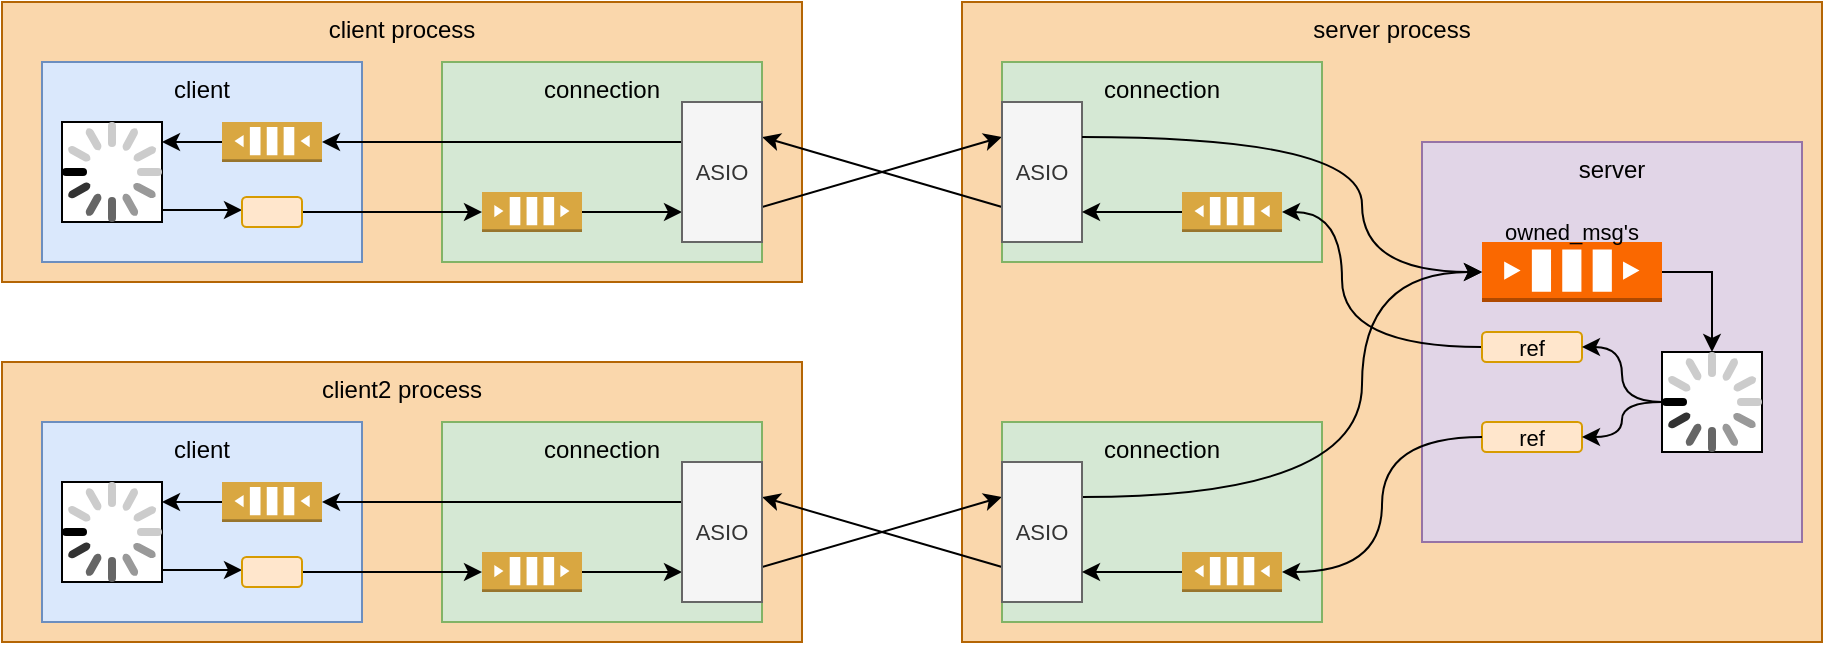 <mxfile version="21.1.2" type="device">
  <diagram name="Page-1" id="VmwjMLh0m2aZKeUJUhS9">
    <mxGraphModel dx="1500" dy="1190" grid="1" gridSize="10" guides="1" tooltips="1" connect="1" arrows="1" fold="1" page="0" pageScale="1" pageWidth="850" pageHeight="1100" math="0" shadow="0">
      <root>
        <mxCell id="0" />
        <mxCell id="1" parent="0" />
        <mxCell id="L2Zg9XjhLKQAPyECAZR8-90" value="server process" style="rounded=0;whiteSpace=wrap;html=1;verticalAlign=top;fillColor=#fad7ac;strokeColor=#b46504;" vertex="1" parent="1">
          <mxGeometry x="420" y="280" width="430" height="320" as="geometry" />
        </mxCell>
        <mxCell id="L2Zg9XjhLKQAPyECAZR8-89" value="client2 process" style="rounded=0;whiteSpace=wrap;html=1;verticalAlign=top;fillColor=#fad7ac;strokeColor=#b46504;" vertex="1" parent="1">
          <mxGeometry x="-60" y="460" width="400" height="140" as="geometry" />
        </mxCell>
        <mxCell id="L2Zg9XjhLKQAPyECAZR8-88" value="client process" style="rounded=0;whiteSpace=wrap;html=1;verticalAlign=top;fillColor=#fad7ac;strokeColor=#b46504;" vertex="1" parent="1">
          <mxGeometry x="-60" y="280" width="400" height="140" as="geometry" />
        </mxCell>
        <mxCell id="L2Zg9XjhLKQAPyECAZR8-18" value="connection" style="rounded=0;whiteSpace=wrap;html=1;fillColor=#d5e8d4;strokeColor=#82b366;verticalAlign=top;" vertex="1" parent="1">
          <mxGeometry x="160" y="310" width="160" height="100" as="geometry" />
        </mxCell>
        <mxCell id="L2Zg9XjhLKQAPyECAZR8-1" value="client" style="rounded=0;whiteSpace=wrap;html=1;fillColor=#dae8fc;strokeColor=#6c8ebf;verticalAlign=top;" vertex="1" parent="1">
          <mxGeometry x="-40" y="310" width="160" height="100" as="geometry" />
        </mxCell>
        <mxCell id="L2Zg9XjhLKQAPyECAZR8-10" value="" style="group" vertex="1" connectable="0" parent="1">
          <mxGeometry x="-30" y="340" width="50" height="50" as="geometry" />
        </mxCell>
        <mxCell id="L2Zg9XjhLKQAPyECAZR8-9" value="" style="rounded=0;whiteSpace=wrap;html=1;" vertex="1" parent="L2Zg9XjhLKQAPyECAZR8-10">
          <mxGeometry width="50" height="50" as="geometry" />
        </mxCell>
        <mxCell id="L2Zg9XjhLKQAPyECAZR8-8" value="" style="html=1;verticalLabelPosition=bottom;labelBackgroundColor=#ffffff;verticalAlign=top;shadow=0;dashed=0;strokeWidth=2;shape=mxgraph.ios7.misc.loading_circle;" vertex="1" parent="L2Zg9XjhLKQAPyECAZR8-10">
          <mxGeometry width="50" height="50" as="geometry" />
        </mxCell>
        <mxCell id="L2Zg9XjhLKQAPyECAZR8-29" style="edgeStyle=elbowEdgeStyle;shape=connector;rounded=0;orthogonalLoop=1;jettySize=auto;elbow=vertical;html=1;labelBackgroundColor=default;strokeColor=default;fontFamily=Helvetica;fontSize=11;fontColor=default;endArrow=classic;" edge="1" parent="1" source="L2Zg9XjhLKQAPyECAZR8-11" target="L2Zg9XjhLKQAPyECAZR8-27">
          <mxGeometry relative="1" as="geometry" />
        </mxCell>
        <mxCell id="L2Zg9XjhLKQAPyECAZR8-11" value="" style="outlineConnect=0;dashed=0;verticalLabelPosition=bottom;verticalAlign=top;align=center;html=1;shape=mxgraph.aws3.queue;fillColor=#D9A741;gradientColor=none;" vertex="1" parent="1">
          <mxGeometry x="180" y="375" width="50" height="20" as="geometry" />
        </mxCell>
        <mxCell id="L2Zg9XjhLKQAPyECAZR8-14" style="edgeStyle=elbowEdgeStyle;rounded=0;orthogonalLoop=1;jettySize=auto;html=1;exitX=1;exitY=0.5;exitDx=0;exitDy=0;exitPerimeter=0;elbow=vertical;" edge="1" parent="1" source="L2Zg9XjhLKQAPyECAZR8-13" target="L2Zg9XjhLKQAPyECAZR8-9">
          <mxGeometry relative="1" as="geometry" />
        </mxCell>
        <mxCell id="L2Zg9XjhLKQAPyECAZR8-13" value="" style="outlineConnect=0;dashed=0;verticalLabelPosition=bottom;verticalAlign=top;align=center;html=1;shape=mxgraph.aws3.queue;fillColor=#D9A741;gradientColor=none;flipH=1;" vertex="1" parent="1">
          <mxGeometry x="50" y="340" width="50" height="20" as="geometry" />
        </mxCell>
        <mxCell id="L2Zg9XjhLKQAPyECAZR8-26" style="shape=connector;rounded=0;orthogonalLoop=1;jettySize=auto;elbow=vertical;html=1;labelBackgroundColor=default;strokeColor=default;fontFamily=Helvetica;fontSize=11;fontColor=default;endArrow=classic;" edge="1" parent="1" source="L2Zg9XjhLKQAPyECAZR8-46" target="L2Zg9XjhLKQAPyECAZR8-11">
          <mxGeometry relative="1" as="geometry">
            <mxPoint x="99.994" y="385.111" as="sourcePoint" />
          </mxGeometry>
        </mxCell>
        <mxCell id="L2Zg9XjhLKQAPyECAZR8-16" style="edgeStyle=elbowEdgeStyle;shape=connector;rounded=0;orthogonalLoop=1;jettySize=auto;elbow=vertical;html=1;labelBackgroundColor=default;strokeColor=default;fontFamily=Helvetica;fontSize=11;fontColor=default;endArrow=classic;" edge="1" parent="1" source="L2Zg9XjhLKQAPyECAZR8-9" target="L2Zg9XjhLKQAPyECAZR8-46">
          <mxGeometry relative="1" as="geometry">
            <mxPoint x="50.0" y="385.0" as="targetPoint" />
          </mxGeometry>
        </mxCell>
        <mxCell id="L2Zg9XjhLKQAPyECAZR8-30" style="edgeStyle=elbowEdgeStyle;shape=connector;rounded=0;orthogonalLoop=1;jettySize=auto;elbow=vertical;html=1;labelBackgroundColor=default;strokeColor=default;fontFamily=Helvetica;fontSize=11;fontColor=default;endArrow=classic;" edge="1" parent="1" source="L2Zg9XjhLKQAPyECAZR8-27" target="L2Zg9XjhLKQAPyECAZR8-13">
          <mxGeometry relative="1" as="geometry" />
        </mxCell>
        <mxCell id="L2Zg9XjhLKQAPyECAZR8-44" style="shape=connector;rounded=0;orthogonalLoop=1;jettySize=auto;elbow=vertical;html=1;exitX=1;exitY=0.75;exitDx=0;exitDy=0;entryX=0;entryY=0.25;entryDx=0;entryDy=0;labelBackgroundColor=default;strokeColor=default;fontFamily=Helvetica;fontSize=11;fontColor=default;endArrow=classic;" edge="1" parent="1" source="L2Zg9XjhLKQAPyECAZR8-27" target="L2Zg9XjhLKQAPyECAZR8-43">
          <mxGeometry relative="1" as="geometry" />
        </mxCell>
        <mxCell id="L2Zg9XjhLKQAPyECAZR8-45" style="rounded=0;orthogonalLoop=1;jettySize=auto;elbow=vertical;html=1;exitX=0;exitY=0.75;exitDx=0;exitDy=0;entryX=1;entryY=0.25;entryDx=0;entryDy=0;labelBackgroundColor=default;strokeColor=default;fontFamily=Helvetica;fontSize=11;fontColor=default;endArrow=classic;" edge="1" parent="1" source="L2Zg9XjhLKQAPyECAZR8-43" target="L2Zg9XjhLKQAPyECAZR8-27">
          <mxGeometry relative="1" as="geometry" />
        </mxCell>
        <mxCell id="L2Zg9XjhLKQAPyECAZR8-27" value="ASIO" style="rounded=0;whiteSpace=wrap;html=1;fontFamily=Helvetica;fontSize=11;fontColor=#333333;fillColor=#f5f5f5;strokeColor=#666666;" vertex="1" parent="1">
          <mxGeometry x="280" y="330" width="40" height="70" as="geometry" />
        </mxCell>
        <mxCell id="L2Zg9XjhLKQAPyECAZR8-40" value="connection" style="rounded=0;whiteSpace=wrap;html=1;fillColor=#d5e8d4;strokeColor=#82b366;verticalAlign=top;" vertex="1" parent="1">
          <mxGeometry x="440" y="310" width="160" height="100" as="geometry" />
        </mxCell>
        <mxCell id="L2Zg9XjhLKQAPyECAZR8-43" value="ASIO" style="rounded=0;whiteSpace=wrap;html=1;fontFamily=Helvetica;fontSize=11;fontColor=#333333;fillColor=#f5f5f5;strokeColor=#666666;" vertex="1" parent="1">
          <mxGeometry x="440" y="330" width="40" height="70" as="geometry" />
        </mxCell>
        <mxCell id="L2Zg9XjhLKQAPyECAZR8-46" value="" style="rounded=1;whiteSpace=wrap;html=1;fontFamily=Helvetica;fontSize=11;fillColor=#ffe6cc;strokeColor=#d79b00;" vertex="1" parent="1">
          <mxGeometry x="60" y="377.5" width="30" height="15" as="geometry" />
        </mxCell>
        <mxCell id="L2Zg9XjhLKQAPyECAZR8-48" style="edgeStyle=elbowEdgeStyle;shape=connector;rounded=0;orthogonalLoop=1;jettySize=auto;elbow=vertical;html=1;exitX=1;exitY=0.5;exitDx=0;exitDy=0;exitPerimeter=0;labelBackgroundColor=default;strokeColor=default;fontFamily=Helvetica;fontSize=11;fontColor=default;endArrow=classic;" edge="1" parent="1" source="L2Zg9XjhLKQAPyECAZR8-47" target="L2Zg9XjhLKQAPyECAZR8-43">
          <mxGeometry relative="1" as="geometry" />
        </mxCell>
        <mxCell id="L2Zg9XjhLKQAPyECAZR8-47" value="" style="outlineConnect=0;dashed=0;verticalLabelPosition=bottom;verticalAlign=top;align=center;html=1;shape=mxgraph.aws3.queue;fillColor=#D9A741;gradientColor=none;flipH=1;" vertex="1" parent="1">
          <mxGeometry x="530" y="375" width="50" height="20" as="geometry" />
        </mxCell>
        <mxCell id="L2Zg9XjhLKQAPyECAZR8-49" value="server" style="rounded=0;whiteSpace=wrap;html=1;fillColor=#e1d5e7;strokeColor=#9673a6;verticalAlign=top;" vertex="1" parent="1">
          <mxGeometry x="650" y="350" width="190" height="200" as="geometry" />
        </mxCell>
        <mxCell id="L2Zg9XjhLKQAPyECAZR8-55" style="edgeStyle=orthogonalEdgeStyle;shape=connector;rounded=0;orthogonalLoop=1;jettySize=auto;elbow=vertical;html=1;exitX=1;exitY=0.5;exitDx=0;exitDy=0;exitPerimeter=0;labelBackgroundColor=default;strokeColor=default;fontFamily=Helvetica;fontSize=11;fontColor=default;endArrow=classic;" edge="1" parent="1" source="L2Zg9XjhLKQAPyECAZR8-50" target="L2Zg9XjhLKQAPyECAZR8-53">
          <mxGeometry relative="1" as="geometry" />
        </mxCell>
        <mxCell id="L2Zg9XjhLKQAPyECAZR8-50" value="" style="outlineConnect=0;dashed=0;verticalLabelPosition=bottom;verticalAlign=top;align=center;html=1;shape=mxgraph.aws3.queue;fillColor=#fa6800;fontColor=#000000;strokeColor=#C73500;" vertex="1" parent="1">
          <mxGeometry x="680" y="400" width="90" height="30" as="geometry" />
        </mxCell>
        <mxCell id="L2Zg9XjhLKQAPyECAZR8-51" style="edgeStyle=orthogonalEdgeStyle;shape=connector;rounded=0;orthogonalLoop=1;jettySize=auto;elbow=vertical;html=1;exitX=1;exitY=0.25;exitDx=0;exitDy=0;labelBackgroundColor=default;strokeColor=default;fontFamily=Helvetica;fontSize=11;fontColor=default;endArrow=classic;curved=1;" edge="1" parent="1" source="L2Zg9XjhLKQAPyECAZR8-43" target="L2Zg9XjhLKQAPyECAZR8-50">
          <mxGeometry relative="1" as="geometry">
            <Array as="points">
              <mxPoint x="620" y="348" />
              <mxPoint x="620" y="415" />
            </Array>
          </mxGeometry>
        </mxCell>
        <mxCell id="L2Zg9XjhLKQAPyECAZR8-52" value="" style="group" vertex="1" connectable="0" parent="1">
          <mxGeometry x="770" y="455" width="50" height="50" as="geometry" />
        </mxCell>
        <mxCell id="L2Zg9XjhLKQAPyECAZR8-53" value="" style="rounded=0;whiteSpace=wrap;html=1;" vertex="1" parent="L2Zg9XjhLKQAPyECAZR8-52">
          <mxGeometry width="50.0" height="50.0" as="geometry" />
        </mxCell>
        <mxCell id="L2Zg9XjhLKQAPyECAZR8-54" value="" style="html=1;verticalLabelPosition=bottom;labelBackgroundColor=#ffffff;verticalAlign=top;shadow=0;dashed=0;strokeWidth=2;shape=mxgraph.ios7.misc.loading_circle;" vertex="1" parent="L2Zg9XjhLKQAPyECAZR8-52">
          <mxGeometry width="50.0" height="50.0" as="geometry" />
        </mxCell>
        <mxCell id="L2Zg9XjhLKQAPyECAZR8-57" style="edgeStyle=orthogonalEdgeStyle;shape=connector;rounded=0;orthogonalLoop=1;jettySize=auto;elbow=vertical;html=1;labelBackgroundColor=default;strokeColor=default;fontFamily=Helvetica;fontSize=11;fontColor=default;endArrow=classic;curved=1;entryX=0;entryY=0.5;entryDx=0;entryDy=0;entryPerimeter=0;" edge="1" parent="1" source="L2Zg9XjhLKQAPyECAZR8-56" target="L2Zg9XjhLKQAPyECAZR8-47">
          <mxGeometry relative="1" as="geometry">
            <Array as="points">
              <mxPoint x="610" y="453" />
              <mxPoint x="610" y="385" />
            </Array>
          </mxGeometry>
        </mxCell>
        <mxCell id="L2Zg9XjhLKQAPyECAZR8-56" value="ref" style="rounded=1;whiteSpace=wrap;html=1;fontFamily=Helvetica;fontSize=11;fillColor=#ffe6cc;strokeColor=#d79b00;" vertex="1" parent="1">
          <mxGeometry x="680" y="445" width="50" height="15" as="geometry" />
        </mxCell>
        <mxCell id="L2Zg9XjhLKQAPyECAZR8-59" style="edgeStyle=orthogonalEdgeStyle;shape=connector;curved=1;rounded=0;orthogonalLoop=1;jettySize=auto;html=1;exitX=0;exitY=0.5;exitDx=0;exitDy=0;exitPerimeter=0;entryX=1;entryY=0.5;entryDx=0;entryDy=0;labelBackgroundColor=default;strokeColor=default;fontFamily=Helvetica;fontSize=11;fontColor=default;endArrow=classic;elbow=vertical;" edge="1" parent="1" source="L2Zg9XjhLKQAPyECAZR8-54" target="L2Zg9XjhLKQAPyECAZR8-56">
          <mxGeometry relative="1" as="geometry" />
        </mxCell>
        <mxCell id="L2Zg9XjhLKQAPyECAZR8-60" value="ref" style="rounded=1;whiteSpace=wrap;html=1;fontFamily=Helvetica;fontSize=11;fillColor=#ffe6cc;strokeColor=#d79b00;" vertex="1" parent="1">
          <mxGeometry x="680" y="490" width="50" height="15" as="geometry" />
        </mxCell>
        <mxCell id="L2Zg9XjhLKQAPyECAZR8-61" style="edgeStyle=orthogonalEdgeStyle;shape=connector;curved=1;rounded=0;orthogonalLoop=1;jettySize=auto;html=1;exitX=0;exitY=0.5;exitDx=0;exitDy=0;entryX=1;entryY=0.5;entryDx=0;entryDy=0;labelBackgroundColor=default;strokeColor=default;fontFamily=Helvetica;fontSize=11;fontColor=default;endArrow=classic;elbow=vertical;" edge="1" parent="1" source="L2Zg9XjhLKQAPyECAZR8-53" target="L2Zg9XjhLKQAPyECAZR8-60">
          <mxGeometry relative="1" as="geometry" />
        </mxCell>
        <mxCell id="L2Zg9XjhLKQAPyECAZR8-66" value="connection" style="rounded=0;whiteSpace=wrap;html=1;fillColor=#d5e8d4;strokeColor=#82b366;verticalAlign=top;" vertex="1" parent="1">
          <mxGeometry x="160" y="490" width="160" height="100" as="geometry" />
        </mxCell>
        <mxCell id="L2Zg9XjhLKQAPyECAZR8-67" value="client" style="rounded=0;whiteSpace=wrap;html=1;fillColor=#dae8fc;strokeColor=#6c8ebf;verticalAlign=top;" vertex="1" parent="1">
          <mxGeometry x="-40" y="490" width="160" height="100" as="geometry" />
        </mxCell>
        <mxCell id="L2Zg9XjhLKQAPyECAZR8-68" value="" style="group" vertex="1" connectable="0" parent="1">
          <mxGeometry x="-30" y="520" width="50" height="50" as="geometry" />
        </mxCell>
        <mxCell id="L2Zg9XjhLKQAPyECAZR8-69" value="" style="rounded=0;whiteSpace=wrap;html=1;" vertex="1" parent="L2Zg9XjhLKQAPyECAZR8-68">
          <mxGeometry width="50" height="50" as="geometry" />
        </mxCell>
        <mxCell id="L2Zg9XjhLKQAPyECAZR8-70" value="" style="html=1;verticalLabelPosition=bottom;labelBackgroundColor=#ffffff;verticalAlign=top;shadow=0;dashed=0;strokeWidth=2;shape=mxgraph.ios7.misc.loading_circle;" vertex="1" parent="L2Zg9XjhLKQAPyECAZR8-68">
          <mxGeometry width="50" height="50" as="geometry" />
        </mxCell>
        <mxCell id="L2Zg9XjhLKQAPyECAZR8-71" style="edgeStyle=elbowEdgeStyle;shape=connector;rounded=0;orthogonalLoop=1;jettySize=auto;elbow=vertical;html=1;labelBackgroundColor=default;strokeColor=default;fontFamily=Helvetica;fontSize=11;fontColor=default;endArrow=classic;" edge="1" source="L2Zg9XjhLKQAPyECAZR8-72" target="L2Zg9XjhLKQAPyECAZR8-80" parent="1">
          <mxGeometry relative="1" as="geometry" />
        </mxCell>
        <mxCell id="L2Zg9XjhLKQAPyECAZR8-72" value="" style="outlineConnect=0;dashed=0;verticalLabelPosition=bottom;verticalAlign=top;align=center;html=1;shape=mxgraph.aws3.queue;fillColor=#D9A741;gradientColor=none;" vertex="1" parent="1">
          <mxGeometry x="180" y="555" width="50" height="20" as="geometry" />
        </mxCell>
        <mxCell id="L2Zg9XjhLKQAPyECAZR8-73" style="edgeStyle=elbowEdgeStyle;rounded=0;orthogonalLoop=1;jettySize=auto;html=1;exitX=1;exitY=0.5;exitDx=0;exitDy=0;exitPerimeter=0;elbow=vertical;" edge="1" source="L2Zg9XjhLKQAPyECAZR8-74" target="L2Zg9XjhLKQAPyECAZR8-69" parent="1">
          <mxGeometry relative="1" as="geometry" />
        </mxCell>
        <mxCell id="L2Zg9XjhLKQAPyECAZR8-74" value="" style="outlineConnect=0;dashed=0;verticalLabelPosition=bottom;verticalAlign=top;align=center;html=1;shape=mxgraph.aws3.queue;fillColor=#D9A741;gradientColor=none;flipH=1;" vertex="1" parent="1">
          <mxGeometry x="50" y="520" width="50" height="20" as="geometry" />
        </mxCell>
        <mxCell id="L2Zg9XjhLKQAPyECAZR8-75" style="shape=connector;rounded=0;orthogonalLoop=1;jettySize=auto;elbow=vertical;html=1;labelBackgroundColor=default;strokeColor=default;fontFamily=Helvetica;fontSize=11;fontColor=default;endArrow=classic;" edge="1" target="L2Zg9XjhLKQAPyECAZR8-72" parent="1" source="L2Zg9XjhLKQAPyECAZR8-83">
          <mxGeometry relative="1" as="geometry">
            <mxPoint x="99.994" y="565.111" as="sourcePoint" />
          </mxGeometry>
        </mxCell>
        <mxCell id="L2Zg9XjhLKQAPyECAZR8-76" style="edgeStyle=elbowEdgeStyle;shape=connector;rounded=0;orthogonalLoop=1;jettySize=auto;elbow=vertical;html=1;labelBackgroundColor=default;strokeColor=default;fontFamily=Helvetica;fontSize=11;fontColor=default;endArrow=classic;" edge="1" source="L2Zg9XjhLKQAPyECAZR8-69" target="L2Zg9XjhLKQAPyECAZR8-83" parent="1">
          <mxGeometry relative="1" as="geometry">
            <mxPoint x="50.0" y="565.0" as="targetPoint" />
          </mxGeometry>
        </mxCell>
        <mxCell id="L2Zg9XjhLKQAPyECAZR8-77" style="edgeStyle=elbowEdgeStyle;shape=connector;rounded=0;orthogonalLoop=1;jettySize=auto;elbow=vertical;html=1;labelBackgroundColor=default;strokeColor=default;fontFamily=Helvetica;fontSize=11;fontColor=default;endArrow=classic;" edge="1" source="L2Zg9XjhLKQAPyECAZR8-80" target="L2Zg9XjhLKQAPyECAZR8-74" parent="1">
          <mxGeometry relative="1" as="geometry" />
        </mxCell>
        <mxCell id="L2Zg9XjhLKQAPyECAZR8-78" style="shape=connector;rounded=0;orthogonalLoop=1;jettySize=auto;elbow=vertical;html=1;exitX=1;exitY=0.75;exitDx=0;exitDy=0;entryX=0;entryY=0.25;entryDx=0;entryDy=0;labelBackgroundColor=default;strokeColor=default;fontFamily=Helvetica;fontSize=11;fontColor=default;endArrow=classic;" edge="1" source="L2Zg9XjhLKQAPyECAZR8-80" target="L2Zg9XjhLKQAPyECAZR8-82" parent="1">
          <mxGeometry relative="1" as="geometry" />
        </mxCell>
        <mxCell id="L2Zg9XjhLKQAPyECAZR8-79" style="rounded=0;orthogonalLoop=1;jettySize=auto;elbow=vertical;html=1;exitX=0;exitY=0.75;exitDx=0;exitDy=0;entryX=1;entryY=0.25;entryDx=0;entryDy=0;labelBackgroundColor=default;strokeColor=default;fontFamily=Helvetica;fontSize=11;fontColor=default;endArrow=classic;" edge="1" source="L2Zg9XjhLKQAPyECAZR8-82" target="L2Zg9XjhLKQAPyECAZR8-80" parent="1">
          <mxGeometry relative="1" as="geometry" />
        </mxCell>
        <mxCell id="L2Zg9XjhLKQAPyECAZR8-80" value="ASIO" style="rounded=0;whiteSpace=wrap;html=1;fontFamily=Helvetica;fontSize=11;fontColor=#333333;fillColor=#f5f5f5;strokeColor=#666666;" vertex="1" parent="1">
          <mxGeometry x="280" y="510" width="40" height="70" as="geometry" />
        </mxCell>
        <mxCell id="L2Zg9XjhLKQAPyECAZR8-81" value="connection" style="rounded=0;whiteSpace=wrap;html=1;fillColor=#d5e8d4;strokeColor=#82b366;verticalAlign=top;" vertex="1" parent="1">
          <mxGeometry x="440" y="490" width="160" height="100" as="geometry" />
        </mxCell>
        <mxCell id="L2Zg9XjhLKQAPyECAZR8-87" style="edgeStyle=orthogonalEdgeStyle;shape=connector;curved=1;rounded=0;orthogonalLoop=1;jettySize=auto;html=1;exitX=1;exitY=0.25;exitDx=0;exitDy=0;entryX=0;entryY=0.5;entryDx=0;entryDy=0;entryPerimeter=0;labelBackgroundColor=default;strokeColor=default;fontFamily=Helvetica;fontSize=11;fontColor=default;endArrow=classic;elbow=vertical;" edge="1" parent="1" source="L2Zg9XjhLKQAPyECAZR8-82" target="L2Zg9XjhLKQAPyECAZR8-50">
          <mxGeometry relative="1" as="geometry">
            <Array as="points">
              <mxPoint x="620" y="528" />
            </Array>
          </mxGeometry>
        </mxCell>
        <mxCell id="L2Zg9XjhLKQAPyECAZR8-82" value="ASIO" style="rounded=0;whiteSpace=wrap;html=1;fontFamily=Helvetica;fontSize=11;fontColor=#333333;fillColor=#f5f5f5;strokeColor=#666666;" vertex="1" parent="1">
          <mxGeometry x="440" y="510" width="40" height="70" as="geometry" />
        </mxCell>
        <mxCell id="L2Zg9XjhLKQAPyECAZR8-83" value="" style="rounded=1;whiteSpace=wrap;html=1;fontFamily=Helvetica;fontSize=11;fillColor=#ffe6cc;strokeColor=#d79b00;" vertex="1" parent="1">
          <mxGeometry x="60" y="557.5" width="30" height="15" as="geometry" />
        </mxCell>
        <mxCell id="L2Zg9XjhLKQAPyECAZR8-84" style="edgeStyle=elbowEdgeStyle;shape=connector;rounded=0;orthogonalLoop=1;jettySize=auto;elbow=vertical;html=1;exitX=1;exitY=0.5;exitDx=0;exitDy=0;exitPerimeter=0;labelBackgroundColor=default;strokeColor=default;fontFamily=Helvetica;fontSize=11;fontColor=default;endArrow=classic;" edge="1" source="L2Zg9XjhLKQAPyECAZR8-85" target="L2Zg9XjhLKQAPyECAZR8-82" parent="1">
          <mxGeometry relative="1" as="geometry" />
        </mxCell>
        <mxCell id="L2Zg9XjhLKQAPyECAZR8-85" value="" style="outlineConnect=0;dashed=0;verticalLabelPosition=bottom;verticalAlign=top;align=center;html=1;shape=mxgraph.aws3.queue;fillColor=#D9A741;gradientColor=none;flipH=1;" vertex="1" parent="1">
          <mxGeometry x="530" y="555" width="50" height="20" as="geometry" />
        </mxCell>
        <mxCell id="L2Zg9XjhLKQAPyECAZR8-86" style="edgeStyle=orthogonalEdgeStyle;shape=connector;curved=1;rounded=0;orthogonalLoop=1;jettySize=auto;html=1;exitX=0;exitY=0.5;exitDx=0;exitDy=0;entryX=0;entryY=0.5;entryDx=0;entryDy=0;entryPerimeter=0;labelBackgroundColor=default;strokeColor=default;fontFamily=Helvetica;fontSize=11;fontColor=default;endArrow=classic;elbow=vertical;" edge="1" parent="1" source="L2Zg9XjhLKQAPyECAZR8-60" target="L2Zg9XjhLKQAPyECAZR8-85">
          <mxGeometry relative="1" as="geometry" />
        </mxCell>
        <mxCell id="L2Zg9XjhLKQAPyECAZR8-91" value="owned_msg&#39;s" style="text;html=1;strokeColor=none;fillColor=none;align=center;verticalAlign=middle;whiteSpace=wrap;rounded=0;fontSize=11;fontFamily=Helvetica;fontColor=default;" vertex="1" parent="1">
          <mxGeometry x="680" y="390" width="90" height="10" as="geometry" />
        </mxCell>
      </root>
    </mxGraphModel>
  </diagram>
</mxfile>
